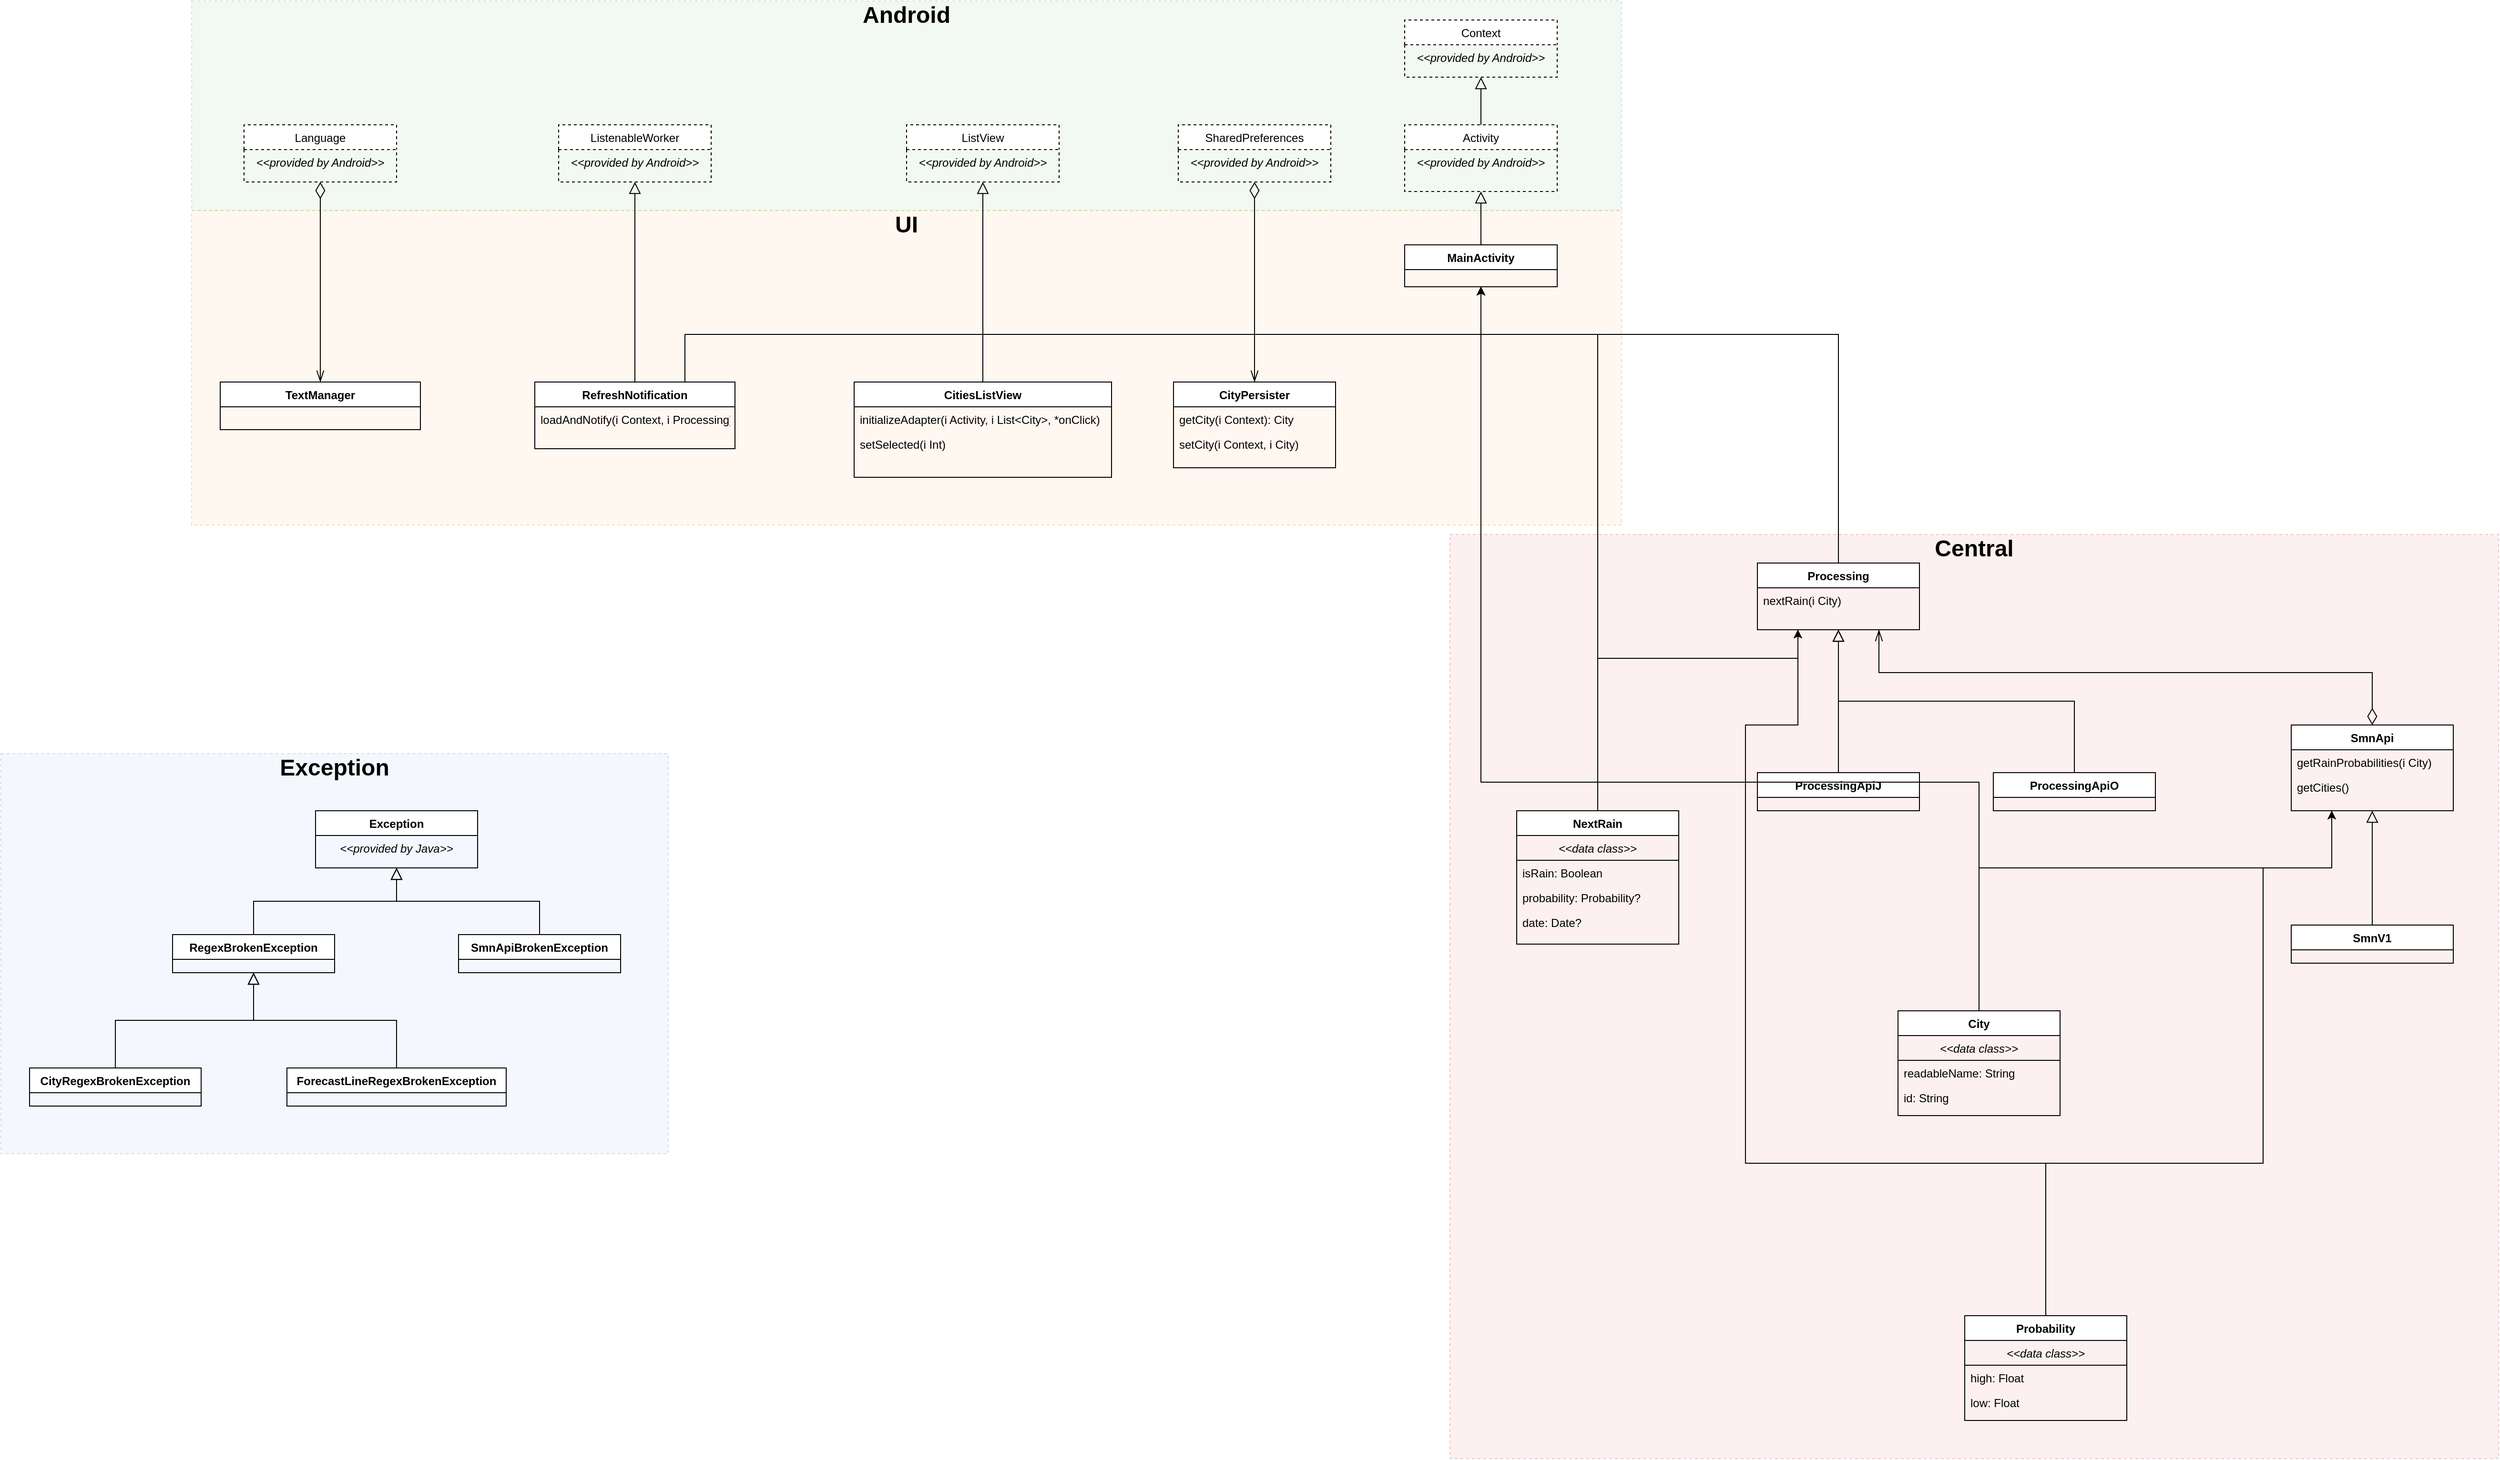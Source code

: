 <mxfile version="20.3.0" type="device"><diagram id="C5RBs43oDa-KdzZeNtuy" name="Page-1"><mxGraphModel dx="3455" dy="2195" grid="1" gridSize="10" guides="1" tooltips="1" connect="1" arrows="1" fold="1" page="1" pageScale="1" pageWidth="3300" pageHeight="4681" math="0" shadow="0"><root><mxCell id="WIyWlLk6GJQsqaUBKTNV-0"/><mxCell id="WIyWlLk6GJQsqaUBKTNV-1" parent="WIyWlLk6GJQsqaUBKTNV-0"/><mxCell id="GWbOT4zj7_dF_0xh_qbj-93" value="" style="rounded=0;whiteSpace=wrap;html=1;dashed=1;fillColor=#ffe6cc;strokeColor=#d79b00;opacity=30;" parent="WIyWlLk6GJQsqaUBKTNV-1" vertex="1"><mxGeometry x="400" y="260" width="1500" height="330" as="geometry"/></mxCell><mxCell id="GWbOT4zj7_dF_0xh_qbj-92" value="" style="rounded=0;whiteSpace=wrap;html=1;dashed=1;fillColor=#f8cecc;strokeColor=#b85450;opacity=30;" parent="WIyWlLk6GJQsqaUBKTNV-1" vertex="1"><mxGeometry x="1720" y="600" width="1100" height="970" as="geometry"/></mxCell><mxCell id="GWbOT4zj7_dF_0xh_qbj-88" value="" style="rounded=0;whiteSpace=wrap;html=1;dashed=1;fillColor=#dae8fc;strokeColor=#6c8ebf;opacity=30;" parent="WIyWlLk6GJQsqaUBKTNV-1" vertex="1"><mxGeometry x="200" y="830" width="700" height="420" as="geometry"/></mxCell><mxCell id="GWbOT4zj7_dF_0xh_qbj-44" value="" style="rounded=0;whiteSpace=wrap;html=1;dashed=1;fillColor=#d5e8d4;strokeColor=#82b366;opacity=30;" parent="WIyWlLk6GJQsqaUBKTNV-1" vertex="1"><mxGeometry x="400" y="40" width="1500" height="220" as="geometry"/></mxCell><mxCell id="zkfFHV4jXpPFQw0GAbJ--0" value="Context" style="swimlane;fontStyle=0;align=center;verticalAlign=top;childLayout=stackLayout;horizontal=1;startSize=26;horizontalStack=0;resizeParent=1;resizeLast=0;collapsible=1;marginBottom=0;rounded=0;shadow=0;strokeWidth=1;dashed=1;" parent="WIyWlLk6GJQsqaUBKTNV-1" vertex="1"><mxGeometry x="1672.5" y="60" width="160" height="60" as="geometry"><mxRectangle x="230" y="140" width="160" height="26" as="alternateBounds"/></mxGeometry></mxCell><mxCell id="zkfFHV4jXpPFQw0GAbJ--1" value="&lt;&lt;provided by Android&gt;&gt;" style="text;align=center;verticalAlign=top;spacingLeft=4;spacingRight=4;overflow=hidden;rotatable=0;points=[[0,0.5],[1,0.5]];portConstraint=eastwest;fontStyle=2" parent="zkfFHV4jXpPFQw0GAbJ--0" vertex="1"><mxGeometry y="26" width="160" height="26" as="geometry"/></mxCell><mxCell id="zkfFHV4jXpPFQw0GAbJ--6" value="Activity" style="swimlane;fontStyle=0;align=center;verticalAlign=top;childLayout=stackLayout;horizontal=1;startSize=26;horizontalStack=0;resizeParent=1;resizeLast=0;collapsible=1;marginBottom=0;rounded=0;shadow=0;strokeWidth=1;dashed=1;" parent="WIyWlLk6GJQsqaUBKTNV-1" vertex="1"><mxGeometry x="1672.5" y="170" width="160" height="70" as="geometry"><mxRectangle x="130" y="380" width="160" height="26" as="alternateBounds"/></mxGeometry></mxCell><mxCell id="GWbOT4zj7_dF_0xh_qbj-0" value="&lt;&lt;provided by Android&gt;&gt;" style="text;align=center;verticalAlign=top;spacingLeft=4;spacingRight=4;overflow=hidden;rotatable=0;points=[[0,0.5],[1,0.5]];portConstraint=eastwest;fontStyle=2" parent="zkfFHV4jXpPFQw0GAbJ--6" vertex="1"><mxGeometry y="26" width="160" height="26" as="geometry"/></mxCell><mxCell id="zkfFHV4jXpPFQw0GAbJ--12" value="" style="endArrow=block;endSize=10;endFill=0;shadow=0;strokeWidth=1;rounded=0;edgeStyle=elbowEdgeStyle;elbow=vertical;" parent="WIyWlLk6GJQsqaUBKTNV-1" source="zkfFHV4jXpPFQw0GAbJ--6" target="zkfFHV4jXpPFQw0GAbJ--0" edge="1"><mxGeometry width="160" relative="1" as="geometry"><mxPoint x="1652.5" y="143" as="sourcePoint"/><mxPoint x="1652.5" y="143" as="targetPoint"/></mxGeometry></mxCell><mxCell id="GWbOT4zj7_dF_0xh_qbj-1" value="MainActivity" style="swimlane;fontStyle=1;align=center;verticalAlign=top;childLayout=stackLayout;horizontal=1;startSize=26;horizontalStack=0;resizeParent=1;resizeLast=0;collapsible=1;marginBottom=0;rounded=0;shadow=0;strokeWidth=1;" parent="WIyWlLk6GJQsqaUBKTNV-1" vertex="1"><mxGeometry x="1672.5" y="296" width="160" height="44" as="geometry"><mxRectangle x="130" y="380" width="160" height="26" as="alternateBounds"/></mxGeometry></mxCell><mxCell id="GWbOT4zj7_dF_0xh_qbj-6" value="" style="endArrow=block;endSize=10;endFill=0;shadow=0;strokeWidth=1;rounded=0;edgeStyle=elbowEdgeStyle;elbow=vertical;entryX=0.5;entryY=1;entryDx=0;entryDy=0;exitX=0.5;exitY=0;exitDx=0;exitDy=0;" parent="WIyWlLk6GJQsqaUBKTNV-1" source="GWbOT4zj7_dF_0xh_qbj-1" target="zkfFHV4jXpPFQw0GAbJ--6" edge="1"><mxGeometry width="160" relative="1" as="geometry"><mxPoint x="1932.5" y="290" as="sourcePoint"/><mxPoint x="1932.5" y="240" as="targetPoint"/></mxGeometry></mxCell><mxCell id="GWbOT4zj7_dF_0xh_qbj-7" value="ListView" style="swimlane;fontStyle=0;align=center;verticalAlign=top;childLayout=stackLayout;horizontal=1;startSize=26;horizontalStack=0;resizeParent=1;resizeLast=0;collapsible=1;marginBottom=0;rounded=0;shadow=0;strokeWidth=1;dashed=1;" parent="WIyWlLk6GJQsqaUBKTNV-1" vertex="1"><mxGeometry x="1150" y="170" width="160" height="60" as="geometry"><mxRectangle x="130" y="380" width="160" height="26" as="alternateBounds"/></mxGeometry></mxCell><mxCell id="GWbOT4zj7_dF_0xh_qbj-8" value="&lt;&lt;provided by Android&gt;&gt;" style="text;align=center;verticalAlign=top;spacingLeft=4;spacingRight=4;overflow=hidden;rotatable=0;points=[[0,0.5],[1,0.5]];portConstraint=eastwest;fontStyle=2" parent="GWbOT4zj7_dF_0xh_qbj-7" vertex="1"><mxGeometry y="26" width="160" height="26" as="geometry"/></mxCell><mxCell id="GWbOT4zj7_dF_0xh_qbj-13" style="edgeStyle=orthogonalEdgeStyle;rounded=0;orthogonalLoop=1;jettySize=auto;html=1;entryX=0.5;entryY=1;entryDx=0;entryDy=0;exitX=0.5;exitY=0;exitDx=0;exitDy=0;" parent="WIyWlLk6GJQsqaUBKTNV-1" source="GWbOT4zj7_dF_0xh_qbj-9" target="GWbOT4zj7_dF_0xh_qbj-1" edge="1"><mxGeometry relative="1" as="geometry"><mxPoint x="1450" y="440" as="sourcePoint"/></mxGeometry></mxCell><mxCell id="GWbOT4zj7_dF_0xh_qbj-9" value="CitiesListView" style="swimlane;fontStyle=1;align=center;verticalAlign=top;childLayout=stackLayout;horizontal=1;startSize=26;horizontalStack=0;resizeParent=1;resizeLast=0;collapsible=1;marginBottom=0;rounded=0;shadow=0;strokeWidth=1;" parent="WIyWlLk6GJQsqaUBKTNV-1" vertex="1"><mxGeometry x="1095" y="440" width="270" height="100" as="geometry"><mxRectangle x="130" y="380" width="160" height="26" as="alternateBounds"/></mxGeometry></mxCell><mxCell id="GWbOT4zj7_dF_0xh_qbj-10" value="initializeAdapter(i Activity, i List&lt;City&gt;, *onClick)" style="text;align=left;verticalAlign=top;spacingLeft=4;spacingRight=4;overflow=hidden;rotatable=0;points=[[0,0.5],[1,0.5]];portConstraint=eastwest;fontStyle=0" parent="GWbOT4zj7_dF_0xh_qbj-9" vertex="1"><mxGeometry y="26" width="270" height="26" as="geometry"/></mxCell><mxCell id="GWbOT4zj7_dF_0xh_qbj-11" value="setSelected(i Int)" style="text;align=left;verticalAlign=top;spacingLeft=4;spacingRight=4;overflow=hidden;rotatable=0;points=[[0,0.5],[1,0.5]];portConstraint=eastwest;fontStyle=0" parent="GWbOT4zj7_dF_0xh_qbj-9" vertex="1"><mxGeometry y="52" width="270" height="26" as="geometry"/></mxCell><mxCell id="GWbOT4zj7_dF_0xh_qbj-12" value="" style="endArrow=block;endSize=10;endFill=0;shadow=0;strokeWidth=1;rounded=0;edgeStyle=elbowEdgeStyle;elbow=vertical;entryX=0.5;entryY=1;entryDx=0;entryDy=0;exitX=0.5;exitY=0;exitDx=0;exitDy=0;" parent="WIyWlLk6GJQsqaUBKTNV-1" source="GWbOT4zj7_dF_0xh_qbj-9" target="GWbOT4zj7_dF_0xh_qbj-7" edge="1"><mxGeometry width="160" relative="1" as="geometry"><mxPoint x="1610" y="306" as="sourcePoint"/><mxPoint x="1610" y="250" as="targetPoint"/></mxGeometry></mxCell><mxCell id="GWbOT4zj7_dF_0xh_qbj-14" value="RefreshNotification" style="swimlane;fontStyle=1;align=center;verticalAlign=top;childLayout=stackLayout;horizontal=1;startSize=26;horizontalStack=0;resizeParent=1;resizeLast=0;collapsible=1;marginBottom=0;rounded=0;shadow=0;strokeWidth=1;" parent="WIyWlLk6GJQsqaUBKTNV-1" vertex="1"><mxGeometry x="760" y="440" width="210" height="70" as="geometry"><mxRectangle x="130" y="380" width="160" height="26" as="alternateBounds"/></mxGeometry></mxCell><mxCell id="GWbOT4zj7_dF_0xh_qbj-15" value="loadAndNotify(i Context, i Processing)" style="text;align=left;verticalAlign=top;spacingLeft=4;spacingRight=4;overflow=hidden;rotatable=0;points=[[0,0.5],[1,0.5]];portConstraint=eastwest;fontStyle=0" parent="GWbOT4zj7_dF_0xh_qbj-14" vertex="1"><mxGeometry y="26" width="210" height="26" as="geometry"/></mxCell><mxCell id="GWbOT4zj7_dF_0xh_qbj-17" value="ListenableWorker" style="swimlane;fontStyle=0;align=center;verticalAlign=top;childLayout=stackLayout;horizontal=1;startSize=26;horizontalStack=0;resizeParent=1;resizeLast=0;collapsible=1;marginBottom=0;rounded=0;shadow=0;strokeWidth=1;dashed=1;" parent="WIyWlLk6GJQsqaUBKTNV-1" vertex="1"><mxGeometry x="785" y="170" width="160" height="60" as="geometry"><mxRectangle x="130" y="380" width="160" height="26" as="alternateBounds"/></mxGeometry></mxCell><mxCell id="GWbOT4zj7_dF_0xh_qbj-18" value="&lt;&lt;provided by Android&gt;&gt;" style="text;align=center;verticalAlign=top;spacingLeft=4;spacingRight=4;overflow=hidden;rotatable=0;points=[[0,0.5],[1,0.5]];portConstraint=eastwest;fontStyle=2" parent="GWbOT4zj7_dF_0xh_qbj-17" vertex="1"><mxGeometry y="26" width="160" height="26" as="geometry"/></mxCell><mxCell id="GWbOT4zj7_dF_0xh_qbj-19" value="" style="endArrow=block;endSize=10;endFill=0;shadow=0;strokeWidth=1;rounded=0;edgeStyle=elbowEdgeStyle;elbow=vertical;entryX=0.5;entryY=1;entryDx=0;entryDy=0;exitX=0.5;exitY=0;exitDx=0;exitDy=0;" parent="WIyWlLk6GJQsqaUBKTNV-1" source="GWbOT4zj7_dF_0xh_qbj-14" target="GWbOT4zj7_dF_0xh_qbj-17" edge="1"><mxGeometry width="160" relative="1" as="geometry"><mxPoint x="1240" y="450" as="sourcePoint"/><mxPoint x="1240" y="240" as="targetPoint"/></mxGeometry></mxCell><mxCell id="GWbOT4zj7_dF_0xh_qbj-20" style="edgeStyle=orthogonalEdgeStyle;rounded=0;orthogonalLoop=1;jettySize=auto;html=1;entryX=0.5;entryY=1;entryDx=0;entryDy=0;exitX=0.75;exitY=0;exitDx=0;exitDy=0;" parent="WIyWlLk6GJQsqaUBKTNV-1" source="GWbOT4zj7_dF_0xh_qbj-14" target="GWbOT4zj7_dF_0xh_qbj-1" edge="1"><mxGeometry relative="1" as="geometry"><mxPoint x="1307.5" y="450" as="sourcePoint"/><mxPoint x="1610" y="340" as="targetPoint"/></mxGeometry></mxCell><mxCell id="GWbOT4zj7_dF_0xh_qbj-21" value="TextManager" style="swimlane;fontStyle=1;align=center;verticalAlign=top;childLayout=stackLayout;horizontal=1;startSize=26;horizontalStack=0;resizeParent=1;resizeLast=0;collapsible=1;marginBottom=0;rounded=0;shadow=0;strokeWidth=1;" parent="WIyWlLk6GJQsqaUBKTNV-1" vertex="1"><mxGeometry x="430" y="440" width="210" height="50" as="geometry"><mxRectangle x="130" y="380" width="160" height="26" as="alternateBounds"/></mxGeometry></mxCell><mxCell id="GWbOT4zj7_dF_0xh_qbj-25" style="edgeStyle=orthogonalEdgeStyle;rounded=0;orthogonalLoop=1;jettySize=auto;html=1;entryX=0.5;entryY=0;entryDx=0;entryDy=0;endArrow=openThin;endFill=0;endSize=10;startArrow=diamondThin;startFill=0;startSize=15;" parent="WIyWlLk6GJQsqaUBKTNV-1" source="GWbOT4zj7_dF_0xh_qbj-23" target="GWbOT4zj7_dF_0xh_qbj-21" edge="1"><mxGeometry relative="1" as="geometry"/></mxCell><mxCell id="GWbOT4zj7_dF_0xh_qbj-23" value="Language" style="swimlane;fontStyle=0;align=center;verticalAlign=top;childLayout=stackLayout;horizontal=1;startSize=26;horizontalStack=0;resizeParent=1;resizeLast=0;collapsible=1;marginBottom=0;rounded=0;shadow=0;strokeWidth=1;dashed=1;" parent="WIyWlLk6GJQsqaUBKTNV-1" vertex="1"><mxGeometry x="455" y="170" width="160" height="60" as="geometry"><mxRectangle x="130" y="380" width="160" height="26" as="alternateBounds"/></mxGeometry></mxCell><mxCell id="GWbOT4zj7_dF_0xh_qbj-24" value="&lt;&lt;provided by Android&gt;&gt;" style="text;align=center;verticalAlign=top;spacingLeft=4;spacingRight=4;overflow=hidden;rotatable=0;points=[[0,0.5],[1,0.5]];portConstraint=eastwest;fontStyle=2" parent="GWbOT4zj7_dF_0xh_qbj-23" vertex="1"><mxGeometry y="26" width="160" height="26" as="geometry"/></mxCell><mxCell id="GWbOT4zj7_dF_0xh_qbj-26" value="Processing" style="swimlane;fontStyle=1;align=center;verticalAlign=top;childLayout=stackLayout;horizontal=1;startSize=26;horizontalStack=0;resizeParent=1;resizeLast=0;collapsible=1;marginBottom=0;rounded=0;shadow=0;strokeWidth=1;" parent="WIyWlLk6GJQsqaUBKTNV-1" vertex="1"><mxGeometry x="2042.5" y="630" width="170" height="70" as="geometry"><mxRectangle x="130" y="380" width="160" height="26" as="alternateBounds"/></mxGeometry></mxCell><mxCell id="GWbOT4zj7_dF_0xh_qbj-27" value="nextRain(i City)" style="text;align=left;verticalAlign=top;spacingLeft=4;spacingRight=4;overflow=hidden;rotatable=0;points=[[0,0.5],[1,0.5]];portConstraint=eastwest;fontStyle=0" parent="GWbOT4zj7_dF_0xh_qbj-26" vertex="1"><mxGeometry y="26" width="170" height="26" as="geometry"/></mxCell><mxCell id="GWbOT4zj7_dF_0xh_qbj-29" style="edgeStyle=orthogonalEdgeStyle;rounded=0;orthogonalLoop=1;jettySize=auto;html=1;entryX=0.5;entryY=1;entryDx=0;entryDy=0;exitX=0.5;exitY=0;exitDx=0;exitDy=0;" parent="WIyWlLk6GJQsqaUBKTNV-1" source="GWbOT4zj7_dF_0xh_qbj-26" target="GWbOT4zj7_dF_0xh_qbj-1" edge="1"><mxGeometry relative="1" as="geometry"><mxPoint x="1080" y="450" as="sourcePoint"/><mxPoint x="1762.5" y="340" as="targetPoint"/><Array as="points"><mxPoint x="2128" y="390"/><mxPoint x="1753" y="390"/></Array></mxGeometry></mxCell><mxCell id="GWbOT4zj7_dF_0xh_qbj-30" value="ProcessingApiJ" style="swimlane;fontStyle=1;align=center;verticalAlign=top;childLayout=stackLayout;horizontal=1;startSize=26;horizontalStack=0;resizeParent=1;resizeLast=0;collapsible=1;marginBottom=0;rounded=0;shadow=0;strokeWidth=1;" parent="WIyWlLk6GJQsqaUBKTNV-1" vertex="1"><mxGeometry x="2042.5" y="850" width="170" height="40" as="geometry"><mxRectangle x="130" y="380" width="160" height="26" as="alternateBounds"/></mxGeometry></mxCell><mxCell id="GWbOT4zj7_dF_0xh_qbj-32" style="edgeStyle=orthogonalEdgeStyle;rounded=0;orthogonalLoop=1;jettySize=auto;html=1;entryX=0.5;entryY=1;entryDx=0;entryDy=0;exitX=0.5;exitY=0;exitDx=0;exitDy=0;endArrow=block;endFill=0;endSize=10;" parent="WIyWlLk6GJQsqaUBKTNV-1" source="GWbOT4zj7_dF_0xh_qbj-30" target="GWbOT4zj7_dF_0xh_qbj-26" edge="1"><mxGeometry relative="1" as="geometry"><mxPoint x="2137.5" y="640" as="sourcePoint"/><mxPoint x="1762.5" y="540" as="targetPoint"/></mxGeometry></mxCell><mxCell id="GWbOT4zj7_dF_0xh_qbj-33" value="ProcessingApiO" style="swimlane;fontStyle=1;align=center;verticalAlign=top;childLayout=stackLayout;horizontal=1;startSize=26;horizontalStack=0;resizeParent=1;resizeLast=0;collapsible=1;marginBottom=0;rounded=0;shadow=0;strokeWidth=1;" parent="WIyWlLk6GJQsqaUBKTNV-1" vertex="1"><mxGeometry x="2290" y="850" width="170" height="40" as="geometry"><mxRectangle x="130" y="380" width="160" height="26" as="alternateBounds"/></mxGeometry></mxCell><mxCell id="GWbOT4zj7_dF_0xh_qbj-34" style="edgeStyle=orthogonalEdgeStyle;rounded=0;orthogonalLoop=1;jettySize=auto;html=1;entryX=0.5;entryY=1;entryDx=0;entryDy=0;exitX=0.5;exitY=0;exitDx=0;exitDy=0;endArrow=block;endFill=0;endSize=10;" parent="WIyWlLk6GJQsqaUBKTNV-1" source="GWbOT4zj7_dF_0xh_qbj-33" target="GWbOT4zj7_dF_0xh_qbj-26" edge="1"><mxGeometry relative="1" as="geometry"><mxPoint x="1997.5" y="860" as="sourcePoint"/><mxPoint x="2137.5" y="710" as="targetPoint"/></mxGeometry></mxCell><mxCell id="GWbOT4zj7_dF_0xh_qbj-35" value="SmnApi" style="swimlane;fontStyle=1;align=center;verticalAlign=top;childLayout=stackLayout;horizontal=1;startSize=26;horizontalStack=0;resizeParent=1;resizeLast=0;collapsible=1;marginBottom=0;rounded=0;shadow=0;strokeWidth=1;" parent="WIyWlLk6GJQsqaUBKTNV-1" vertex="1"><mxGeometry x="2602.5" y="800" width="170" height="90" as="geometry"><mxRectangle x="130" y="380" width="160" height="26" as="alternateBounds"/></mxGeometry></mxCell><mxCell id="GWbOT4zj7_dF_0xh_qbj-36" value="getRainProbabilities(i City)" style="text;align=left;verticalAlign=top;spacingLeft=4;spacingRight=4;overflow=hidden;rotatable=0;points=[[0,0.5],[1,0.5]];portConstraint=eastwest;fontStyle=0" parent="GWbOT4zj7_dF_0xh_qbj-35" vertex="1"><mxGeometry y="26" width="170" height="26" as="geometry"/></mxCell><mxCell id="GWbOT4zj7_dF_0xh_qbj-37" value="getCities()" style="text;align=left;verticalAlign=top;spacingLeft=4;spacingRight=4;overflow=hidden;rotatable=0;points=[[0,0.5],[1,0.5]];portConstraint=eastwest;fontStyle=0" parent="GWbOT4zj7_dF_0xh_qbj-35" vertex="1"><mxGeometry y="52" width="170" height="26" as="geometry"/></mxCell><mxCell id="GWbOT4zj7_dF_0xh_qbj-38" style="edgeStyle=orthogonalEdgeStyle;rounded=0;orthogonalLoop=1;jettySize=auto;html=1;entryX=0.75;entryY=1;entryDx=0;entryDy=0;endArrow=openThin;endFill=0;endSize=10;startArrow=diamondThin;startFill=0;startSize=15;exitX=0.5;exitY=0;exitDx=0;exitDy=0;" parent="WIyWlLk6GJQsqaUBKTNV-1" source="GWbOT4zj7_dF_0xh_qbj-35" target="GWbOT4zj7_dF_0xh_qbj-26" edge="1"><mxGeometry relative="1" as="geometry"><mxPoint x="697.5" y="430" as="sourcePoint"/><mxPoint x="697.5" y="640" as="targetPoint"/></mxGeometry></mxCell><mxCell id="GWbOT4zj7_dF_0xh_qbj-39" value="SmnV1" style="swimlane;fontStyle=1;align=center;verticalAlign=top;childLayout=stackLayout;horizontal=1;startSize=26;horizontalStack=0;resizeParent=1;resizeLast=0;collapsible=1;marginBottom=0;rounded=0;shadow=0;strokeWidth=1;" parent="WIyWlLk6GJQsqaUBKTNV-1" vertex="1"><mxGeometry x="2602.5" y="1010" width="170" height="40" as="geometry"><mxRectangle x="130" y="380" width="160" height="26" as="alternateBounds"/></mxGeometry></mxCell><mxCell id="GWbOT4zj7_dF_0xh_qbj-42" style="edgeStyle=orthogonalEdgeStyle;rounded=0;orthogonalLoop=1;jettySize=auto;html=1;entryX=0.5;entryY=1;entryDx=0;entryDy=0;exitX=0.5;exitY=0;exitDx=0;exitDy=0;endArrow=block;endFill=0;endSize=10;" parent="WIyWlLk6GJQsqaUBKTNV-1" source="GWbOT4zj7_dF_0xh_qbj-39" target="GWbOT4zj7_dF_0xh_qbj-35" edge="1"><mxGeometry relative="1" as="geometry"><mxPoint x="2287.5" y="860" as="sourcePoint"/><mxPoint x="2137.5" y="710" as="targetPoint"/></mxGeometry></mxCell><mxCell id="GWbOT4zj7_dF_0xh_qbj-45" value="Probability" style="swimlane;fontStyle=1;align=center;verticalAlign=top;childLayout=stackLayout;horizontal=1;startSize=26;horizontalStack=0;resizeParent=1;resizeLast=0;collapsible=1;marginBottom=0;rounded=0;shadow=0;strokeWidth=1;" parent="WIyWlLk6GJQsqaUBKTNV-1" vertex="1"><mxGeometry x="2260" y="1420" width="170" height="110" as="geometry"><mxRectangle x="130" y="380" width="160" height="26" as="alternateBounds"/></mxGeometry></mxCell><mxCell id="GWbOT4zj7_dF_0xh_qbj-46" value="&lt;&lt;data class&gt;&gt;" style="text;align=center;verticalAlign=top;spacingLeft=4;spacingRight=4;overflow=hidden;rotatable=0;points=[[0,0.5],[1,0.5]];portConstraint=eastwest;fontStyle=2;strokeColor=default;fillColor=none;" parent="GWbOT4zj7_dF_0xh_qbj-45" vertex="1"><mxGeometry y="26" width="170" height="26" as="geometry"/></mxCell><mxCell id="GWbOT4zj7_dF_0xh_qbj-48" value="high: Float" style="text;align=left;verticalAlign=top;spacingLeft=4;spacingRight=4;overflow=hidden;rotatable=0;points=[[0,0.5],[1,0.5]];portConstraint=eastwest;fontStyle=0" parent="GWbOT4zj7_dF_0xh_qbj-45" vertex="1"><mxGeometry y="52" width="170" height="26" as="geometry"/></mxCell><mxCell id="GWbOT4zj7_dF_0xh_qbj-49" value="low: Float" style="text;align=left;verticalAlign=top;spacingLeft=4;spacingRight=4;overflow=hidden;rotatable=0;points=[[0,0.5],[1,0.5]];portConstraint=eastwest;fontStyle=0" parent="GWbOT4zj7_dF_0xh_qbj-45" vertex="1"><mxGeometry y="78" width="170" height="26" as="geometry"/></mxCell><mxCell id="GWbOT4zj7_dF_0xh_qbj-50" style="edgeStyle=orthogonalEdgeStyle;rounded=0;orthogonalLoop=1;jettySize=auto;html=1;entryX=0.25;entryY=1;entryDx=0;entryDy=0;exitX=0.5;exitY=0;exitDx=0;exitDy=0;" parent="WIyWlLk6GJQsqaUBKTNV-1" source="GWbOT4zj7_dF_0xh_qbj-45" target="GWbOT4zj7_dF_0xh_qbj-35" edge="1"><mxGeometry relative="1" as="geometry"><mxPoint x="2137.5" y="640" as="sourcePoint"/><mxPoint x="1762.5" y="540" as="targetPoint"/><Array as="points"><mxPoint x="2345" y="1260"/><mxPoint x="2573" y="1260"/><mxPoint x="2573" y="950"/><mxPoint x="2645" y="950"/></Array></mxGeometry></mxCell><mxCell id="GWbOT4zj7_dF_0xh_qbj-51" style="edgeStyle=orthogonalEdgeStyle;rounded=0;orthogonalLoop=1;jettySize=auto;html=1;entryX=0.25;entryY=1;entryDx=0;entryDy=0;exitX=0.5;exitY=0;exitDx=0;exitDy=0;" parent="WIyWlLk6GJQsqaUBKTNV-1" source="GWbOT4zj7_dF_0xh_qbj-45" target="GWbOT4zj7_dF_0xh_qbj-26" edge="1"><mxGeometry relative="1" as="geometry"><mxPoint x="2387.5" y="1330" as="sourcePoint"/><mxPoint x="2655" y="900" as="targetPoint"/><Array as="points"><mxPoint x="2345" y="1260"/><mxPoint x="2030" y="1260"/><mxPoint x="2030" y="800"/><mxPoint x="2085" y="800"/></Array></mxGeometry></mxCell><mxCell id="GWbOT4zj7_dF_0xh_qbj-52" value="City" style="swimlane;fontStyle=1;align=center;verticalAlign=top;childLayout=stackLayout;horizontal=1;startSize=26;horizontalStack=0;resizeParent=1;resizeLast=0;collapsible=1;marginBottom=0;rounded=0;shadow=0;strokeWidth=1;" parent="WIyWlLk6GJQsqaUBKTNV-1" vertex="1"><mxGeometry x="2190" y="1100" width="170" height="110" as="geometry"><mxRectangle x="130" y="380" width="160" height="26" as="alternateBounds"/></mxGeometry></mxCell><mxCell id="GWbOT4zj7_dF_0xh_qbj-53" value="&lt;&lt;data class&gt;&gt;" style="text;align=center;verticalAlign=top;spacingLeft=4;spacingRight=4;overflow=hidden;rotatable=0;points=[[0,0.5],[1,0.5]];portConstraint=eastwest;fontStyle=2;strokeColor=default;fillColor=none;" parent="GWbOT4zj7_dF_0xh_qbj-52" vertex="1"><mxGeometry y="26" width="170" height="26" as="geometry"/></mxCell><mxCell id="GWbOT4zj7_dF_0xh_qbj-54" value="readableName: String" style="text;align=left;verticalAlign=top;spacingLeft=4;spacingRight=4;overflow=hidden;rotatable=0;points=[[0,0.5],[1,0.5]];portConstraint=eastwest;fontStyle=0" parent="GWbOT4zj7_dF_0xh_qbj-52" vertex="1"><mxGeometry y="52" width="170" height="26" as="geometry"/></mxCell><mxCell id="GWbOT4zj7_dF_0xh_qbj-55" value="id: String" style="text;align=left;verticalAlign=top;spacingLeft=4;spacingRight=4;overflow=hidden;rotatable=0;points=[[0,0.5],[1,0.5]];portConstraint=eastwest;fontStyle=0" parent="GWbOT4zj7_dF_0xh_qbj-52" vertex="1"><mxGeometry y="78" width="170" height="26" as="geometry"/></mxCell><mxCell id="GWbOT4zj7_dF_0xh_qbj-56" style="edgeStyle=orthogonalEdgeStyle;rounded=0;orthogonalLoop=1;jettySize=auto;html=1;entryX=0.25;entryY=1;entryDx=0;entryDy=0;exitX=0.5;exitY=0;exitDx=0;exitDy=0;" parent="WIyWlLk6GJQsqaUBKTNV-1" source="GWbOT4zj7_dF_0xh_qbj-52" target="GWbOT4zj7_dF_0xh_qbj-35" edge="1"><mxGeometry relative="1" as="geometry"><mxPoint x="2387.5" y="1090" as="sourcePoint"/><mxPoint x="2095" y="710" as="targetPoint"/><Array as="points"><mxPoint x="2275" y="950"/><mxPoint x="2645" y="950"/></Array></mxGeometry></mxCell><mxCell id="GWbOT4zj7_dF_0xh_qbj-57" style="edgeStyle=orthogonalEdgeStyle;rounded=0;orthogonalLoop=1;jettySize=auto;html=1;entryX=0.5;entryY=1;entryDx=0;entryDy=0;exitX=0.5;exitY=0;exitDx=0;exitDy=0;" parent="WIyWlLk6GJQsqaUBKTNV-1" source="GWbOT4zj7_dF_0xh_qbj-52" target="GWbOT4zj7_dF_0xh_qbj-1" edge="1"><mxGeometry relative="1" as="geometry"><mxPoint x="1597.5" y="890" as="sourcePoint"/><mxPoint x="2655" y="710" as="targetPoint"/><Array as="points"><mxPoint x="2275" y="860"/><mxPoint x="1752" y="860"/></Array></mxGeometry></mxCell><mxCell id="GWbOT4zj7_dF_0xh_qbj-58" value="NextRain" style="swimlane;fontStyle=1;align=center;verticalAlign=top;childLayout=stackLayout;horizontal=1;startSize=26;horizontalStack=0;resizeParent=1;resizeLast=0;collapsible=1;marginBottom=0;rounded=0;shadow=0;strokeWidth=1;" parent="WIyWlLk6GJQsqaUBKTNV-1" vertex="1"><mxGeometry x="1790" y="890" width="170" height="140" as="geometry"><mxRectangle x="130" y="380" width="160" height="26" as="alternateBounds"/></mxGeometry></mxCell><mxCell id="GWbOT4zj7_dF_0xh_qbj-59" value="&lt;&lt;data class&gt;&gt;" style="text;align=center;verticalAlign=top;spacingLeft=4;spacingRight=4;overflow=hidden;rotatable=0;points=[[0,0.5],[1,0.5]];portConstraint=eastwest;fontStyle=2;strokeColor=default;fillColor=none;" parent="GWbOT4zj7_dF_0xh_qbj-58" vertex="1"><mxGeometry y="26" width="170" height="26" as="geometry"/></mxCell><mxCell id="GWbOT4zj7_dF_0xh_qbj-60" value="isRain: Boolean" style="text;align=left;verticalAlign=top;spacingLeft=4;spacingRight=4;overflow=hidden;rotatable=0;points=[[0,0.5],[1,0.5]];portConstraint=eastwest;fontStyle=0" parent="GWbOT4zj7_dF_0xh_qbj-58" vertex="1"><mxGeometry y="52" width="170" height="26" as="geometry"/></mxCell><mxCell id="GWbOT4zj7_dF_0xh_qbj-61" value="probability: Probability?" style="text;align=left;verticalAlign=top;spacingLeft=4;spacingRight=4;overflow=hidden;rotatable=0;points=[[0,0.5],[1,0.5]];portConstraint=eastwest;fontStyle=0" parent="GWbOT4zj7_dF_0xh_qbj-58" vertex="1"><mxGeometry y="78" width="170" height="26" as="geometry"/></mxCell><mxCell id="GWbOT4zj7_dF_0xh_qbj-62" value="date: Date?" style="text;align=left;verticalAlign=top;spacingLeft=4;spacingRight=4;overflow=hidden;rotatable=0;points=[[0,0.5],[1,0.5]];portConstraint=eastwest;fontStyle=0" parent="GWbOT4zj7_dF_0xh_qbj-58" vertex="1"><mxGeometry y="104" width="170" height="26" as="geometry"/></mxCell><mxCell id="GWbOT4zj7_dF_0xh_qbj-63" style="edgeStyle=orthogonalEdgeStyle;rounded=0;orthogonalLoop=1;jettySize=auto;html=1;entryX=0.5;entryY=1;entryDx=0;entryDy=0;exitX=0.5;exitY=0;exitDx=0;exitDy=0;" parent="WIyWlLk6GJQsqaUBKTNV-1" source="GWbOT4zj7_dF_0xh_qbj-58" target="GWbOT4zj7_dF_0xh_qbj-1" edge="1"><mxGeometry relative="1" as="geometry"><mxPoint x="1762.5" y="900" as="sourcePoint"/><mxPoint x="1762.5" y="350" as="targetPoint"/><Array as="points"><mxPoint x="1875" y="390"/><mxPoint x="1752" y="390"/></Array></mxGeometry></mxCell><mxCell id="GWbOT4zj7_dF_0xh_qbj-65" style="edgeStyle=orthogonalEdgeStyle;rounded=0;orthogonalLoop=1;jettySize=auto;html=1;entryX=0.25;entryY=1;entryDx=0;entryDy=0;exitX=0.5;exitY=0;exitDx=0;exitDy=0;" parent="WIyWlLk6GJQsqaUBKTNV-1" source="GWbOT4zj7_dF_0xh_qbj-58" target="GWbOT4zj7_dF_0xh_qbj-26" edge="1"><mxGeometry relative="1" as="geometry"><mxPoint x="1077.5" y="1090" as="sourcePoint"/><mxPoint x="1762.5" y="540" as="targetPoint"/><Array as="points"><mxPoint x="1875" y="730"/><mxPoint x="2085" y="730"/></Array></mxGeometry></mxCell><mxCell id="GWbOT4zj7_dF_0xh_qbj-66" value="SharedPreferences" style="swimlane;fontStyle=0;align=center;verticalAlign=top;childLayout=stackLayout;horizontal=1;startSize=26;horizontalStack=0;resizeParent=1;resizeLast=0;collapsible=1;marginBottom=0;rounded=0;shadow=0;strokeWidth=1;dashed=1;" parent="WIyWlLk6GJQsqaUBKTNV-1" vertex="1"><mxGeometry x="1435" y="170" width="160" height="60" as="geometry"><mxRectangle x="130" y="380" width="160" height="26" as="alternateBounds"/></mxGeometry></mxCell><mxCell id="GWbOT4zj7_dF_0xh_qbj-67" value="&lt;&lt;provided by Android&gt;&gt;" style="text;align=center;verticalAlign=top;spacingLeft=4;spacingRight=4;overflow=hidden;rotatable=0;points=[[0,0.5],[1,0.5]];portConstraint=eastwest;fontStyle=2" parent="GWbOT4zj7_dF_0xh_qbj-66" vertex="1"><mxGeometry y="26" width="160" height="26" as="geometry"/></mxCell><mxCell id="GWbOT4zj7_dF_0xh_qbj-68" value="CityPersister" style="swimlane;fontStyle=1;align=center;verticalAlign=top;childLayout=stackLayout;horizontal=1;startSize=26;horizontalStack=0;resizeParent=1;resizeLast=0;collapsible=1;marginBottom=0;rounded=0;shadow=0;strokeWidth=1;" parent="WIyWlLk6GJQsqaUBKTNV-1" vertex="1"><mxGeometry x="1430" y="440" width="170" height="90" as="geometry"><mxRectangle x="130" y="380" width="160" height="26" as="alternateBounds"/></mxGeometry></mxCell><mxCell id="GWbOT4zj7_dF_0xh_qbj-69" value="getCity(i Context): City" style="text;align=left;verticalAlign=top;spacingLeft=4;spacingRight=4;overflow=hidden;rotatable=0;points=[[0,0.5],[1,0.5]];portConstraint=eastwest;fontStyle=0" parent="GWbOT4zj7_dF_0xh_qbj-68" vertex="1"><mxGeometry y="26" width="170" height="26" as="geometry"/></mxCell><mxCell id="GWbOT4zj7_dF_0xh_qbj-70" value="setCity(i Context, i City)" style="text;align=left;verticalAlign=top;spacingLeft=4;spacingRight=4;overflow=hidden;rotatable=0;points=[[0,0.5],[1,0.5]];portConstraint=eastwest;fontStyle=0" parent="GWbOT4zj7_dF_0xh_qbj-68" vertex="1"><mxGeometry y="52" width="170" height="26" as="geometry"/></mxCell><mxCell id="GWbOT4zj7_dF_0xh_qbj-72" style="edgeStyle=orthogonalEdgeStyle;rounded=0;orthogonalLoop=1;jettySize=auto;html=1;entryX=0.5;entryY=0;entryDx=0;entryDy=0;endArrow=openThin;endFill=0;endSize=10;startArrow=diamondThin;startFill=0;startSize=15;exitX=0.5;exitY=1;exitDx=0;exitDy=0;" parent="WIyWlLk6GJQsqaUBKTNV-1" source="GWbOT4zj7_dF_0xh_qbj-66" target="GWbOT4zj7_dF_0xh_qbj-68" edge="1"><mxGeometry relative="1" as="geometry"><mxPoint x="2722.5" y="620" as="sourcePoint"/><mxPoint x="2205" y="520" as="targetPoint"/></mxGeometry></mxCell><mxCell id="GWbOT4zj7_dF_0xh_qbj-74" value="Exception" style="swimlane;fontStyle=1;align=center;verticalAlign=top;childLayout=stackLayout;horizontal=1;startSize=26;horizontalStack=0;resizeParent=1;resizeLast=0;collapsible=1;marginBottom=0;rounded=0;shadow=0;strokeWidth=1;" parent="WIyWlLk6GJQsqaUBKTNV-1" vertex="1"><mxGeometry x="530" y="890" width="170" height="60" as="geometry"><mxRectangle x="130" y="380" width="160" height="26" as="alternateBounds"/></mxGeometry></mxCell><mxCell id="GWbOT4zj7_dF_0xh_qbj-75" value="&lt;&lt;provided by Java&gt;&gt;" style="text;align=center;verticalAlign=top;spacingLeft=4;spacingRight=4;overflow=hidden;rotatable=0;points=[[0,0.5],[1,0.5]];portConstraint=eastwest;fontStyle=2;strokeColor=none;fillColor=none;" parent="GWbOT4zj7_dF_0xh_qbj-74" vertex="1"><mxGeometry y="26" width="170" height="26" as="geometry"/></mxCell><mxCell id="GWbOT4zj7_dF_0xh_qbj-79" value="RegexBrokenException" style="swimlane;fontStyle=1;align=center;verticalAlign=top;childLayout=stackLayout;horizontal=1;startSize=26;horizontalStack=0;resizeParent=1;resizeLast=0;collapsible=1;marginBottom=0;rounded=0;shadow=0;strokeWidth=1;" parent="WIyWlLk6GJQsqaUBKTNV-1" vertex="1"><mxGeometry x="380" y="1020" width="170" height="40" as="geometry"><mxRectangle x="130" y="380" width="160" height="26" as="alternateBounds"/></mxGeometry></mxCell><mxCell id="GWbOT4zj7_dF_0xh_qbj-81" value="" style="endArrow=block;endSize=10;endFill=0;shadow=0;strokeWidth=1;rounded=0;edgeStyle=elbowEdgeStyle;elbow=vertical;entryX=0.5;entryY=1;entryDx=0;entryDy=0;exitX=0.5;exitY=0;exitDx=0;exitDy=0;" parent="WIyWlLk6GJQsqaUBKTNV-1" source="GWbOT4zj7_dF_0xh_qbj-79" target="GWbOT4zj7_dF_0xh_qbj-74" edge="1"><mxGeometry width="160" relative="1" as="geometry"><mxPoint x="1762.5" y="306" as="sourcePoint"/><mxPoint x="1762.5" y="250" as="targetPoint"/></mxGeometry></mxCell><mxCell id="GWbOT4zj7_dF_0xh_qbj-82" value="SmnApiBrokenException" style="swimlane;fontStyle=1;align=center;verticalAlign=top;childLayout=stackLayout;horizontal=1;startSize=26;horizontalStack=0;resizeParent=1;resizeLast=0;collapsible=1;marginBottom=0;rounded=0;shadow=0;strokeWidth=1;" parent="WIyWlLk6GJQsqaUBKTNV-1" vertex="1"><mxGeometry x="680" y="1020" width="170" height="40" as="geometry"><mxRectangle x="130" y="380" width="160" height="26" as="alternateBounds"/></mxGeometry></mxCell><mxCell id="GWbOT4zj7_dF_0xh_qbj-83" value="" style="endArrow=block;endSize=10;endFill=0;shadow=0;strokeWidth=1;rounded=0;edgeStyle=elbowEdgeStyle;elbow=vertical;entryX=0.5;entryY=1;entryDx=0;entryDy=0;exitX=0.5;exitY=0;exitDx=0;exitDy=0;" parent="WIyWlLk6GJQsqaUBKTNV-1" source="GWbOT4zj7_dF_0xh_qbj-82" target="GWbOT4zj7_dF_0xh_qbj-74" edge="1"><mxGeometry width="160" relative="1" as="geometry"><mxPoint x="475" y="1030" as="sourcePoint"/><mxPoint x="625" y="970" as="targetPoint"/></mxGeometry></mxCell><mxCell id="GWbOT4zj7_dF_0xh_qbj-84" value="ForecastLineRegexBrokenException" style="swimlane;fontStyle=1;align=center;verticalAlign=top;childLayout=stackLayout;horizontal=1;startSize=26;horizontalStack=0;resizeParent=1;resizeLast=0;collapsible=1;marginBottom=0;rounded=0;shadow=0;strokeWidth=1;" parent="WIyWlLk6GJQsqaUBKTNV-1" vertex="1"><mxGeometry x="500" y="1160" width="230" height="40" as="geometry"><mxRectangle x="130" y="380" width="160" height="26" as="alternateBounds"/></mxGeometry></mxCell><mxCell id="GWbOT4zj7_dF_0xh_qbj-85" value="" style="endArrow=block;endSize=10;endFill=0;shadow=0;strokeWidth=1;rounded=0;edgeStyle=elbowEdgeStyle;elbow=vertical;entryX=0.5;entryY=1;entryDx=0;entryDy=0;exitX=0.5;exitY=0;exitDx=0;exitDy=0;" parent="WIyWlLk6GJQsqaUBKTNV-1" source="GWbOT4zj7_dF_0xh_qbj-84" target="GWbOT4zj7_dF_0xh_qbj-79" edge="1"><mxGeometry width="160" relative="1" as="geometry"><mxPoint x="475" y="1030" as="sourcePoint"/><mxPoint x="625" y="970" as="targetPoint"/></mxGeometry></mxCell><mxCell id="GWbOT4zj7_dF_0xh_qbj-86" value="CityRegexBrokenException" style="swimlane;fontStyle=1;align=center;verticalAlign=top;childLayout=stackLayout;horizontal=1;startSize=26;horizontalStack=0;resizeParent=1;resizeLast=0;collapsible=1;marginBottom=0;rounded=0;shadow=0;strokeWidth=1;" parent="WIyWlLk6GJQsqaUBKTNV-1" vertex="1"><mxGeometry x="230" y="1160" width="180" height="40" as="geometry"><mxRectangle x="130" y="380" width="160" height="26" as="alternateBounds"/></mxGeometry></mxCell><mxCell id="GWbOT4zj7_dF_0xh_qbj-87" value="" style="endArrow=block;endSize=10;endFill=0;shadow=0;strokeWidth=1;rounded=0;edgeStyle=elbowEdgeStyle;elbow=vertical;entryX=0.5;entryY=1;entryDx=0;entryDy=0;exitX=0.5;exitY=0;exitDx=0;exitDy=0;" parent="WIyWlLk6GJQsqaUBKTNV-1" source="GWbOT4zj7_dF_0xh_qbj-86" target="GWbOT4zj7_dF_0xh_qbj-79" edge="1"><mxGeometry width="160" relative="1" as="geometry"><mxPoint x="625.0" y="1170" as="sourcePoint"/><mxPoint x="475" y="1070" as="targetPoint"/></mxGeometry></mxCell><mxCell id="GWbOT4zj7_dF_0xh_qbj-94" value="&lt;b&gt;&lt;font style=&quot;font-size: 24px;&quot;&gt;Central&lt;/font&gt;&lt;/b&gt;" style="text;html=1;strokeColor=none;fillColor=none;align=center;verticalAlign=middle;whiteSpace=wrap;rounded=0;dashed=1;opacity=30;" parent="WIyWlLk6GJQsqaUBKTNV-1" vertex="1"><mxGeometry x="2240" y="600" width="60" height="30" as="geometry"/></mxCell><mxCell id="GWbOT4zj7_dF_0xh_qbj-95" value="&lt;b&gt;&lt;font style=&quot;font-size: 24px;&quot;&gt;UI&lt;/font&gt;&lt;/b&gt;" style="text;html=1;strokeColor=none;fillColor=none;align=center;verticalAlign=middle;whiteSpace=wrap;rounded=0;dashed=1;opacity=30;" parent="WIyWlLk6GJQsqaUBKTNV-1" vertex="1"><mxGeometry x="1120" y="260" width="60" height="30" as="geometry"/></mxCell><mxCell id="GWbOT4zj7_dF_0xh_qbj-96" value="&lt;b&gt;&lt;font style=&quot;font-size: 24px;&quot;&gt;Android&lt;/font&gt;&lt;/b&gt;" style="text;html=1;strokeColor=none;fillColor=none;align=center;verticalAlign=middle;whiteSpace=wrap;rounded=0;dashed=1;opacity=30;" parent="WIyWlLk6GJQsqaUBKTNV-1" vertex="1"><mxGeometry x="1120" y="40" width="60" height="30" as="geometry"/></mxCell><mxCell id="GWbOT4zj7_dF_0xh_qbj-97" value="&lt;b&gt;&lt;font style=&quot;font-size: 24px;&quot;&gt;Exception&lt;/font&gt;&lt;/b&gt;" style="text;html=1;strokeColor=none;fillColor=none;align=center;verticalAlign=middle;whiteSpace=wrap;rounded=0;dashed=1;opacity=30;" parent="WIyWlLk6GJQsqaUBKTNV-1" vertex="1"><mxGeometry x="520" y="830" width="60" height="30" as="geometry"/></mxCell></root></mxGraphModel></diagram></mxfile>